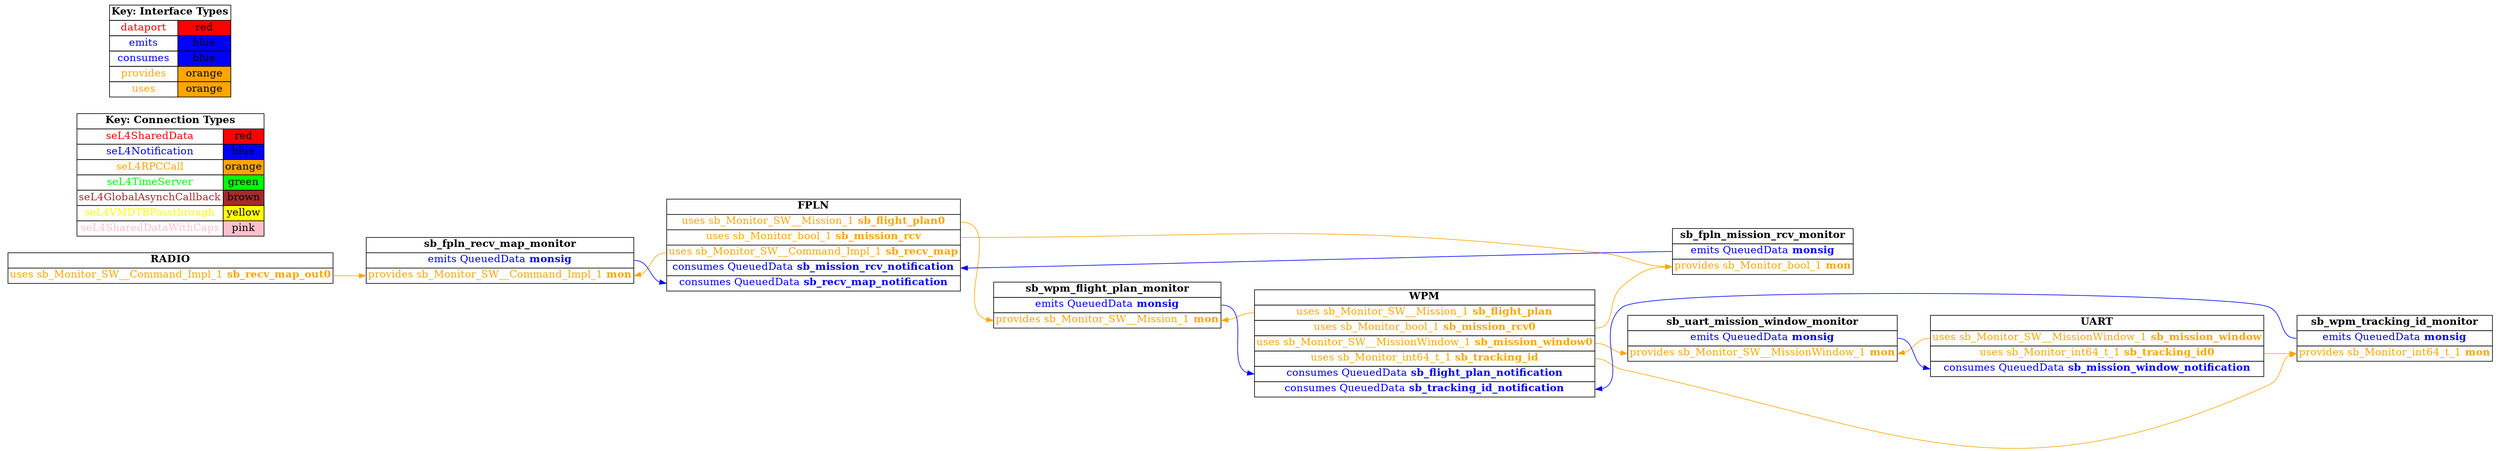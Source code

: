 digraph g {
graph [
  overlap = false,
  rankdir = "LR"
];
node [
  fontsize = "16",
  shape = "ellipse"
];
edge [
];

RADIO [
  label=<
    <TABLE BORDER="0" CELLBORDER="1" CELLSPACING="0">
      <TR><TD><B>RADIO</B></TD></TR>
      <TR><TD PORT="sb_recv_map_out0"><FONT COLOR="orange">uses sb_Monitor_SW__Command_Impl_1 <B>sb_recv_map_out0</B></FONT></TD></TR>"
    </TABLE>
  >
  shape=plaintext
];

FPLN [
  label=<
    <TABLE BORDER="0" CELLBORDER="1" CELLSPACING="0">
      <TR><TD><B>FPLN</B></TD></TR>
      <TR><TD PORT="sb_flight_plan0"><FONT COLOR="orange">uses sb_Monitor_SW__Mission_1 <B>sb_flight_plan0</B></FONT></TD></TR>
      <TR><TD PORT="sb_mission_rcv"><FONT COLOR="orange">uses sb_Monitor_bool_1 <B>sb_mission_rcv</B></FONT></TD></TR>
      <TR><TD PORT="sb_recv_map"><FONT COLOR="orange">uses sb_Monitor_SW__Command_Impl_1 <B>sb_recv_map</B></FONT></TD></TR>
      <TR><TD PORT="sb_mission_rcv_notification"><FONT COLOR="blue">consumes QueuedData <B>sb_mission_rcv_notification</B></FONT></TD></TR>
      <TR><TD PORT="sb_recv_map_notification"><FONT COLOR="blue">consumes QueuedData <B>sb_recv_map_notification</B></FONT></TD></TR>"
    </TABLE>
  >
  shape=plaintext
];

WPM [
  label=<
    <TABLE BORDER="0" CELLBORDER="1" CELLSPACING="0">
      <TR><TD><B>WPM</B></TD></TR>
      <TR><TD PORT="sb_flight_plan"><FONT COLOR="orange">uses sb_Monitor_SW__Mission_1 <B>sb_flight_plan</B></FONT></TD></TR>
      <TR><TD PORT="sb_mission_rcv0"><FONT COLOR="orange">uses sb_Monitor_bool_1 <B>sb_mission_rcv0</B></FONT></TD></TR>
      <TR><TD PORT="sb_mission_window0"><FONT COLOR="orange">uses sb_Monitor_SW__MissionWindow_1 <B>sb_mission_window0</B></FONT></TD></TR>
      <TR><TD PORT="sb_tracking_id"><FONT COLOR="orange">uses sb_Monitor_int64_t_1 <B>sb_tracking_id</B></FONT></TD></TR>
      <TR><TD PORT="sb_flight_plan_notification"><FONT COLOR="blue">consumes QueuedData <B>sb_flight_plan_notification</B></FONT></TD></TR>
      <TR><TD PORT="sb_tracking_id_notification"><FONT COLOR="blue">consumes QueuedData <B>sb_tracking_id_notification</B></FONT></TD></TR>"
    </TABLE>
  >
  shape=plaintext
];

UART [
  label=<
    <TABLE BORDER="0" CELLBORDER="1" CELLSPACING="0">
      <TR><TD><B>UART</B></TD></TR>
      <TR><TD PORT="sb_mission_window"><FONT COLOR="orange">uses sb_Monitor_SW__MissionWindow_1 <B>sb_mission_window</B></FONT></TD></TR>
      <TR><TD PORT="sb_tracking_id0"><FONT COLOR="orange">uses sb_Monitor_int64_t_1 <B>sb_tracking_id0</B></FONT></TD></TR>
      <TR><TD PORT="sb_mission_window_notification"><FONT COLOR="blue">consumes QueuedData <B>sb_mission_window_notification</B></FONT></TD></TR>"
    </TABLE>
  >
  shape=plaintext
];

sb_fpln_recv_map_monitor [
  label=<
    <TABLE BORDER="0" CELLBORDER="1" CELLSPACING="0">
      <TR><TD><B>sb_fpln_recv_map_monitor</B></TD></TR>
      <TR><TD PORT="monsig"><FONT COLOR="blue">emits QueuedData <B>monsig</B></FONT></TD></TR>
      <TR><TD PORT="mon"><FONT COLOR="orange">provides sb_Monitor_SW__Command_Impl_1 <B>mon</B></FONT></TD></TR>"
    </TABLE>
  >
  shape=plaintext
];

sb_wpm_flight_plan_monitor [
  label=<
    <TABLE BORDER="0" CELLBORDER="1" CELLSPACING="0">
      <TR><TD><B>sb_wpm_flight_plan_monitor</B></TD></TR>
      <TR><TD PORT="monsig"><FONT COLOR="blue">emits QueuedData <B>monsig</B></FONT></TD></TR>
      <TR><TD PORT="mon"><FONT COLOR="orange">provides sb_Monitor_SW__Mission_1 <B>mon</B></FONT></TD></TR>"
    </TABLE>
  >
  shape=plaintext
];

sb_fpln_mission_rcv_monitor [
  label=<
    <TABLE BORDER="0" CELLBORDER="1" CELLSPACING="0">
      <TR><TD><B>sb_fpln_mission_rcv_monitor</B></TD></TR>
      <TR><TD PORT="monsig"><FONT COLOR="blue">emits QueuedData <B>monsig</B></FONT></TD></TR>
      <TR><TD PORT="mon"><FONT COLOR="orange">provides sb_Monitor_bool_1 <B>mon</B></FONT></TD></TR>"
    </TABLE>
  >
  shape=plaintext
];

sb_uart_mission_window_monitor [
  label=<
    <TABLE BORDER="0" CELLBORDER="1" CELLSPACING="0">
      <TR><TD><B>sb_uart_mission_window_monitor</B></TD></TR>
      <TR><TD PORT="monsig"><FONT COLOR="blue">emits QueuedData <B>monsig</B></FONT></TD></TR>
      <TR><TD PORT="mon"><FONT COLOR="orange">provides sb_Monitor_SW__MissionWindow_1 <B>mon</B></FONT></TD></TR>"
    </TABLE>
  >
  shape=plaintext
];

sb_wpm_tracking_id_monitor [
  label=<
    <TABLE BORDER="0" CELLBORDER="1" CELLSPACING="0">
      <TR><TD><B>sb_wpm_tracking_id_monitor</B></TD></TR>
      <TR><TD PORT="monsig"><FONT COLOR="blue">emits QueuedData <B>monsig</B></FONT></TD></TR>
      <TR><TD PORT="mon"><FONT COLOR="orange">provides sb_Monitor_int64_t_1 <B>mon</B></FONT></TD></TR>"
    </TABLE>
  >
  shape=plaintext
];

connectiontypekey [
  label=<
   <TABLE BORDER="0" CELLBORDER="1" CELLSPACING="0">
     <TR><TD COLSPAN="2"><B>Key: Connection Types</B></TD></TR>
     <TR><TD><FONT COLOR="red">seL4SharedData</FONT></TD><TD BGCOLOR="red">red</TD></TR>
     <TR><TD><FONT COLOR="blue">seL4Notification</FONT></TD><TD BGCOLOR="blue">blue</TD></TR>
     <TR><TD><FONT COLOR="orange">seL4RPCCall</FONT></TD><TD BGCOLOR="orange">orange</TD></TR>
     <TR><TD><FONT COLOR="green">seL4TimeServer</FONT></TD><TD BGCOLOR="green">green</TD></TR>
     <TR><TD><FONT COLOR="brown">seL4GlobalAsynchCallback</FONT></TD><TD BGCOLOR="brown">brown</TD></TR>
     <TR><TD><FONT COLOR="yellow">seL4VMDTBPassthrough</FONT></TD><TD BGCOLOR="yellow">yellow</TD></TR>
     <TR><TD><FONT COLOR="pink">seL4SharedDataWithCaps</FONT></TD><TD BGCOLOR="pink">pink</TD></TR>
   </TABLE>
  >
  shape=plaintext
];

interfacetypekey [
  label=<
   <TABLE BORDER="0" CELLBORDER="1" CELLSPACING="0">
     <TR><TD COLSPAN="2"><B>Key: Interface Types</B></TD></TR>
     <TR><TD><FONT COLOR="red">dataport</FONT></TD><TD BGCOLOR="red">red</TD></TR>
     <TR><TD><FONT COLOR="blue">emits</FONT></TD><TD BGCOLOR="blue">blue</TD></TR>
     <TR><TD><FONT COLOR="blue">consumes</FONT></TD><TD BGCOLOR="blue">blue</TD></TR>
     <TR><TD><FONT COLOR="orange">provides</FONT></TD><TD BGCOLOR="orange">orange</TD></TR>
     <TR><TD><FONT COLOR="orange">uses</FONT></TD><TD BGCOLOR="orange">orange</TD></TR>
   </TABLE>
  >
  shape=plaintext
];

"RADIO":sb_recv_map_out0 -> "sb_fpln_recv_map_monitor":mon [
  color="orange"
  //label = "seL4RPCCall"
  id = conn1

];

"FPLN":sb_recv_map -> "sb_fpln_recv_map_monitor":mon [
  color="orange"
  //label = "seL4RPCCall"
  id = conn2

];

"sb_fpln_recv_map_monitor":monsig -> "FPLN":sb_recv_map_notification [
  color="blue"
  //label = "seL4Notification"
  id = conn3

];

"FPLN":sb_flight_plan0 -> "sb_wpm_flight_plan_monitor":mon [
  color="orange"
  //label = "seL4RPCCall"
  id = conn4

];

"WPM":sb_flight_plan -> "sb_wpm_flight_plan_monitor":mon [
  color="orange"
  //label = "seL4RPCCall"
  id = conn5

];

"sb_wpm_flight_plan_monitor":monsig -> "WPM":sb_flight_plan_notification [
  color="blue"
  //label = "seL4Notification"
  id = conn6

];

"WPM":sb_mission_rcv0 -> "sb_fpln_mission_rcv_monitor":mon [
  color="orange"
  //label = "seL4RPCCall"
  id = conn7

];

"FPLN":sb_mission_rcv -> "sb_fpln_mission_rcv_monitor":mon [
  color="orange"
  //label = "seL4RPCCall"
  id = conn8

];

"sb_fpln_mission_rcv_monitor":monsig -> "FPLN":sb_mission_rcv_notification [
  color="blue"
  //label = "seL4Notification"
  id = conn9

];

"WPM":sb_mission_window0 -> "sb_uart_mission_window_monitor":mon [
  color="orange"
  //label = "seL4RPCCall"
  id = conn10

];

"UART":sb_mission_window -> "sb_uart_mission_window_monitor":mon [
  color="orange"
  //label = "seL4RPCCall"
  id = conn11

];

"sb_uart_mission_window_monitor":monsig -> "UART":sb_mission_window_notification [
  color="blue"
  //label = "seL4Notification"
  id = conn12

];

"UART":sb_tracking_id0 -> "sb_wpm_tracking_id_monitor":mon [
  color="orange"
  //label = "seL4RPCCall"
  id = conn13

];

"WPM":sb_tracking_id -> "sb_wpm_tracking_id_monitor":mon [
  color="orange"
  //label = "seL4RPCCall"
  id = conn14

];

"sb_wpm_tracking_id_monitor":monsig -> "WPM":sb_tracking_id_notification [
  color="blue"
  //label = "seL4Notification"
  id = conn15

];

}